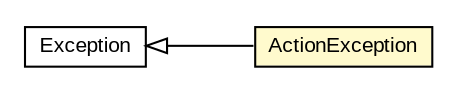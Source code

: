#!/usr/local/bin/dot
#
# Class diagram 
# Generated by UMLGraph version R5_6-24-gf6e263 (http://www.umlgraph.org/)
#

digraph G {
	edge [fontname="arial",fontsize=10,labelfontname="arial",labelfontsize=10];
	node [fontname="arial",fontsize=10,shape=plaintext];
	nodesep=0.25;
	ranksep=0.5;
	rankdir=LR;
	// com.gwtplatform.dispatch.shared.ActionException
	c108301 [label=<<table title="com.gwtplatform.dispatch.shared.ActionException" border="0" cellborder="1" cellspacing="0" cellpadding="2" port="p" bgcolor="lemonChiffon" href="./ActionException.html">
		<tr><td><table border="0" cellspacing="0" cellpadding="1">
<tr><td align="center" balign="center"> ActionException </td></tr>
		</table></td></tr>
		</table>>, URL="./ActionException.html", fontname="arial", fontcolor="black", fontsize=10.0];
	//com.gwtplatform.dispatch.shared.ActionException extends java.lang.Exception
	c108994:p -> c108301:p [dir=back,arrowtail=empty];
	// java.lang.Exception
	c108994 [label=<<table title="java.lang.Exception" border="0" cellborder="1" cellspacing="0" cellpadding="2" port="p" href="http://download.oracle.com/javase/6/docs/api/java/lang/Exception.html">
		<tr><td><table border="0" cellspacing="0" cellpadding="1">
<tr><td align="center" balign="center"> Exception </td></tr>
		</table></td></tr>
		</table>>, URL="http://download.oracle.com/javase/6/docs/api/java/lang/Exception.html", fontname="arial", fontcolor="black", fontsize=10.0];
}

